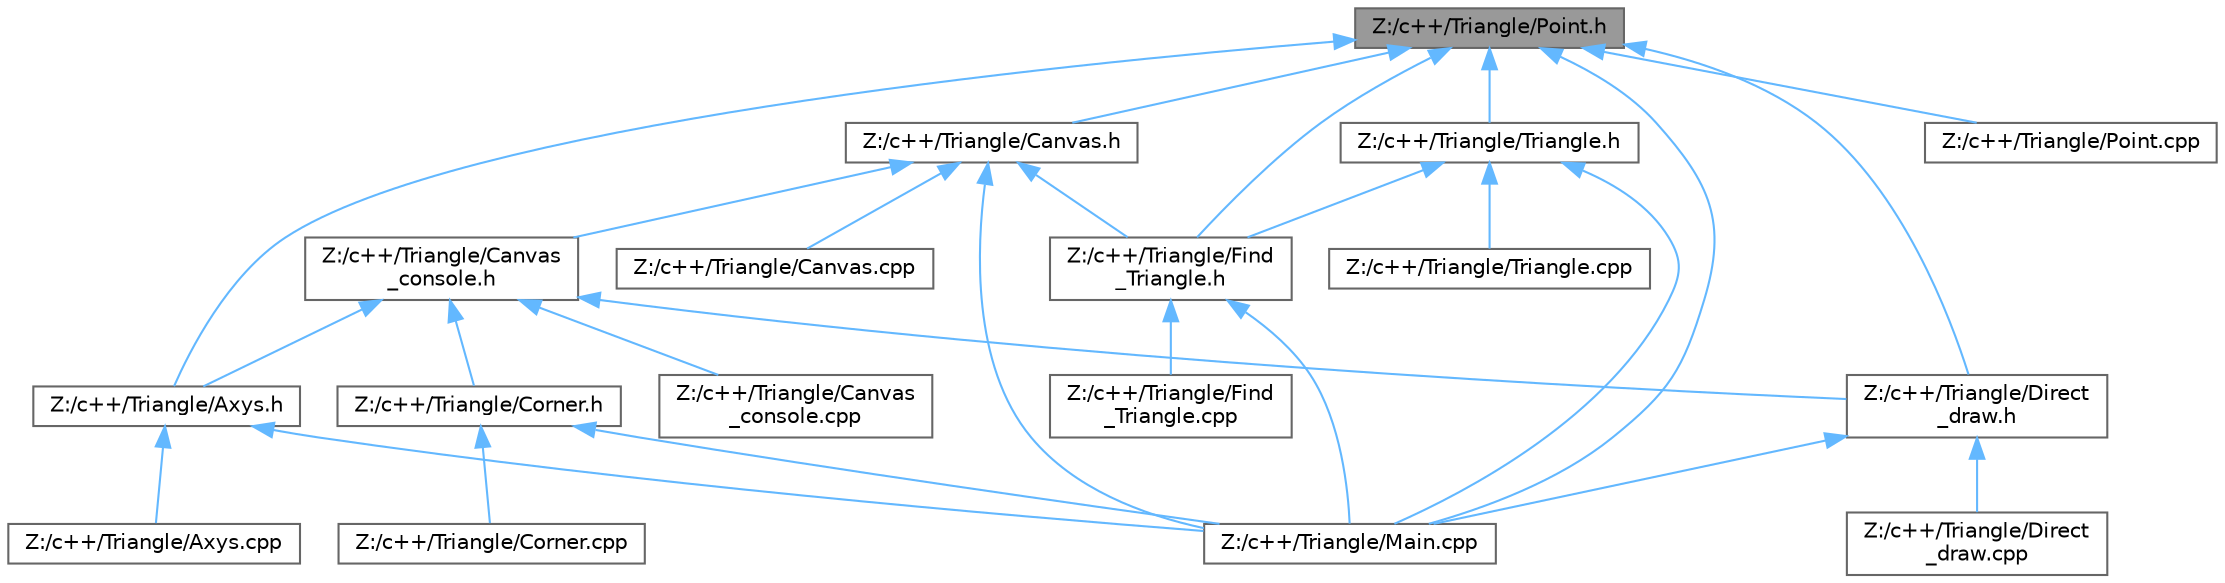 digraph "Z:/c++/Triangle/Point.h"
{
 // LATEX_PDF_SIZE
  bgcolor="transparent";
  edge [fontname=Helvetica,fontsize=10,labelfontname=Helvetica,labelfontsize=10];
  node [fontname=Helvetica,fontsize=10,shape=box,height=0.2,width=0.4];
  Node1 [label="Z:/c++/Triangle/Point.h",height=0.2,width=0.4,color="gray40", fillcolor="grey60", style="filled", fontcolor="black",tooltip=" "];
  Node1 -> Node2 [dir="back",color="steelblue1",style="solid"];
  Node2 [label="Z:/c++/Triangle/Axys.h",height=0.2,width=0.4,color="grey40", fillcolor="white", style="filled",URL="$_axys_8h.html",tooltip=" "];
  Node2 -> Node3 [dir="back",color="steelblue1",style="solid"];
  Node3 [label="Z:/c++/Triangle/Axys.cpp",height=0.2,width=0.4,color="grey40", fillcolor="white", style="filled",URL="$_axys_8cpp.html",tooltip=" "];
  Node2 -> Node4 [dir="back",color="steelblue1",style="solid"];
  Node4 [label="Z:/c++/Triangle/Main.cpp",height=0.2,width=0.4,color="grey40", fillcolor="white", style="filled",URL="$_main_8cpp.html",tooltip=" "];
  Node1 -> Node5 [dir="back",color="steelblue1",style="solid"];
  Node5 [label="Z:/c++/Triangle/Canvas.h",height=0.2,width=0.4,color="grey40", fillcolor="white", style="filled",URL="$_canvas_8h.html",tooltip=" "];
  Node5 -> Node6 [dir="back",color="steelblue1",style="solid"];
  Node6 [label="Z:/c++/Triangle/Canvas.cpp",height=0.2,width=0.4,color="grey40", fillcolor="white", style="filled",URL="$_canvas_8cpp.html",tooltip=" "];
  Node5 -> Node7 [dir="back",color="steelblue1",style="solid"];
  Node7 [label="Z:/c++/Triangle/Canvas\l_console.h",height=0.2,width=0.4,color="grey40", fillcolor="white", style="filled",URL="$_canvas__console_8h.html",tooltip=" "];
  Node7 -> Node2 [dir="back",color="steelblue1",style="solid"];
  Node7 -> Node8 [dir="back",color="steelblue1",style="solid"];
  Node8 [label="Z:/c++/Triangle/Canvas\l_console.cpp",height=0.2,width=0.4,color="grey40", fillcolor="white", style="filled",URL="$_canvas__console_8cpp.html",tooltip=" "];
  Node7 -> Node9 [dir="back",color="steelblue1",style="solid"];
  Node9 [label="Z:/c++/Triangle/Corner.h",height=0.2,width=0.4,color="grey40", fillcolor="white", style="filled",URL="$_corner_8h.html",tooltip=" "];
  Node9 -> Node10 [dir="back",color="steelblue1",style="solid"];
  Node10 [label="Z:/c++/Triangle/Corner.cpp",height=0.2,width=0.4,color="grey40", fillcolor="white", style="filled",URL="$_corner_8cpp.html",tooltip=" "];
  Node9 -> Node4 [dir="back",color="steelblue1",style="solid"];
  Node7 -> Node11 [dir="back",color="steelblue1",style="solid"];
  Node11 [label="Z:/c++/Triangle/Direct\l_draw.h",height=0.2,width=0.4,color="grey40", fillcolor="white", style="filled",URL="$_direct__draw_8h.html",tooltip=" "];
  Node11 -> Node12 [dir="back",color="steelblue1",style="solid"];
  Node12 [label="Z:/c++/Triangle/Direct\l_draw.cpp",height=0.2,width=0.4,color="grey40", fillcolor="white", style="filled",URL="$_direct__draw_8cpp.html",tooltip=" "];
  Node11 -> Node4 [dir="back",color="steelblue1",style="solid"];
  Node5 -> Node13 [dir="back",color="steelblue1",style="solid"];
  Node13 [label="Z:/c++/Triangle/Find\l_Triangle.h",height=0.2,width=0.4,color="grey40", fillcolor="white", style="filled",URL="$_find___triangle_8h.html",tooltip=" "];
  Node13 -> Node14 [dir="back",color="steelblue1",style="solid"];
  Node14 [label="Z:/c++/Triangle/Find\l_Triangle.cpp",height=0.2,width=0.4,color="grey40", fillcolor="white", style="filled",URL="$_find___triangle_8cpp.html",tooltip=" "];
  Node13 -> Node4 [dir="back",color="steelblue1",style="solid"];
  Node5 -> Node4 [dir="back",color="steelblue1",style="solid"];
  Node1 -> Node11 [dir="back",color="steelblue1",style="solid"];
  Node1 -> Node13 [dir="back",color="steelblue1",style="solid"];
  Node1 -> Node4 [dir="back",color="steelblue1",style="solid"];
  Node1 -> Node15 [dir="back",color="steelblue1",style="solid"];
  Node15 [label="Z:/c++/Triangle/Point.cpp",height=0.2,width=0.4,color="grey40", fillcolor="white", style="filled",URL="$_point_8cpp.html",tooltip=" "];
  Node1 -> Node16 [dir="back",color="steelblue1",style="solid"];
  Node16 [label="Z:/c++/Triangle/Triangle.h",height=0.2,width=0.4,color="grey40", fillcolor="white", style="filled",URL="$_triangle_8h.html",tooltip=" "];
  Node16 -> Node13 [dir="back",color="steelblue1",style="solid"];
  Node16 -> Node4 [dir="back",color="steelblue1",style="solid"];
  Node16 -> Node17 [dir="back",color="steelblue1",style="solid"];
  Node17 [label="Z:/c++/Triangle/Triangle.cpp",height=0.2,width=0.4,color="grey40", fillcolor="white", style="filled",URL="$_triangle_8cpp.html",tooltip=" "];
}
